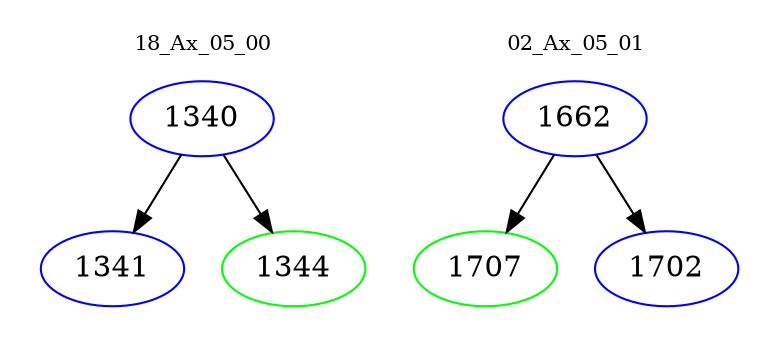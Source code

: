 digraph{
subgraph cluster_0 {
color = white
label = "18_Ax_05_00";
fontsize=10;
T0_1340 [label="1340", color="blue"]
T0_1340 -> T0_1341 [color="black"]
T0_1341 [label="1341", color="blue"]
T0_1340 -> T0_1344 [color="black"]
T0_1344 [label="1344", color="green"]
}
subgraph cluster_1 {
color = white
label = "02_Ax_05_01";
fontsize=10;
T1_1662 [label="1662", color="blue"]
T1_1662 -> T1_1707 [color="black"]
T1_1707 [label="1707", color="green"]
T1_1662 -> T1_1702 [color="black"]
T1_1702 [label="1702", color="blue"]
}
}
